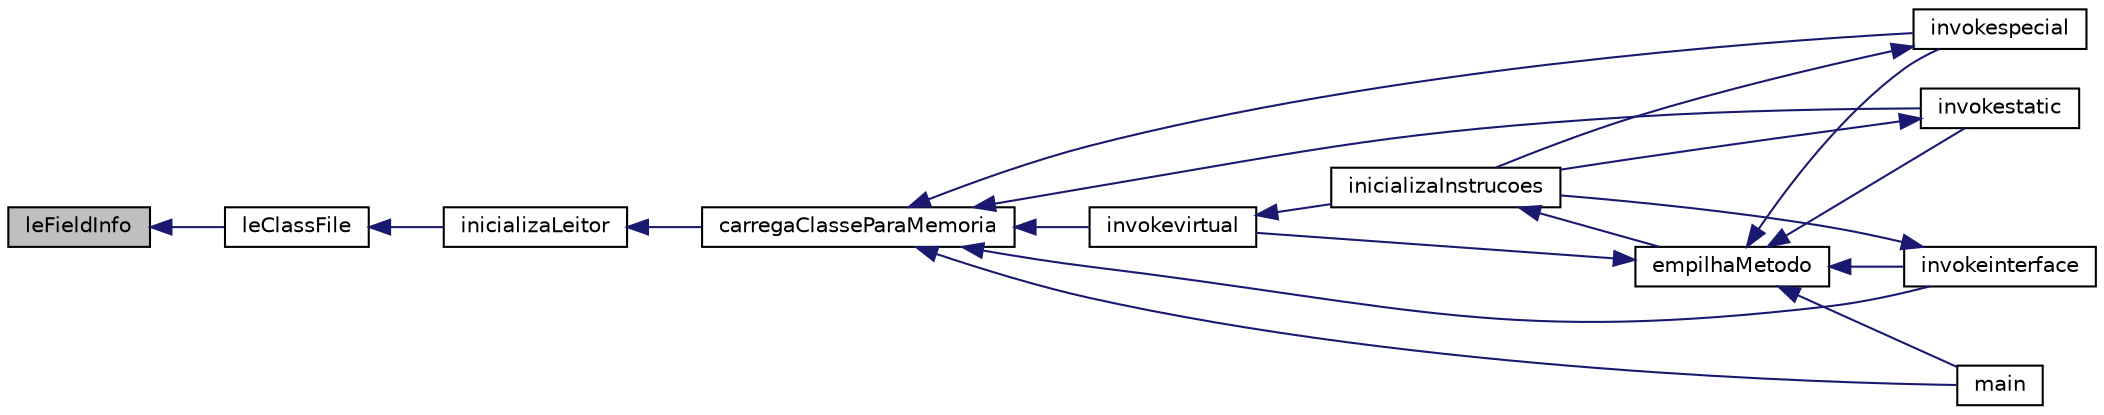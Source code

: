 digraph "leFieldInfo"
{
 // INTERACTIVE_SVG=YES
  edge [fontname="Helvetica",fontsize="10",labelfontname="Helvetica",labelfontsize="10"];
  node [fontname="Helvetica",fontsize="10",shape=record];
  rankdir="LR";
  Node177 [label="leFieldInfo",height=0.2,width=0.4,color="black", fillcolor="grey75", style="filled", fontcolor="black"];
  Node177 -> Node178 [dir="back",color="midnightblue",fontsize="10",style="solid"];
  Node178 [label="leClassFile",height=0.2,width=0.4,color="black", fillcolor="white", style="filled",URL="$leitor_8h.html#a6c4f68e13e23b5765be0187a0cd1e1bf"];
  Node178 -> Node179 [dir="back",color="midnightblue",fontsize="10",style="solid"];
  Node179 [label="inicializaLeitor",height=0.2,width=0.4,color="black", fillcolor="white", style="filled",URL="$leitor_8h.html#a658f67ed6a3ca72248e7cc0eaba67ba5"];
  Node179 -> Node180 [dir="back",color="midnightblue",fontsize="10",style="solid"];
  Node180 [label="carregaClasseParaMemoria",height=0.2,width=0.4,color="black", fillcolor="white", style="filled",URL="$carregador_8h.html#a6be3551b88a5154690e9e147217ca181"];
  Node180 -> Node181 [dir="back",color="midnightblue",fontsize="10",style="solid"];
  Node181 [label="invokevirtual",height=0.2,width=0.4,color="black", fillcolor="white", style="filled",URL="$instrucao_8h.html#a78801a57dd7317b58754d741e22607a7"];
  Node181 -> Node182 [dir="back",color="midnightblue",fontsize="10",style="solid"];
  Node182 [label="inicializaInstrucoes",height=0.2,width=0.4,color="black", fillcolor="white", style="filled",URL="$instrucao_8h.html#a308f4b87fb42ab5a62790c0127003ebe"];
  Node182 -> Node183 [dir="back",color="midnightblue",fontsize="10",style="solid"];
  Node183 [label="empilhaMetodo",height=0.2,width=0.4,color="black", fillcolor="white", style="filled",URL="$metodo_8h.html#a68acc5b3f2238f62b7d0ee50964183c1"];
  Node183 -> Node181 [dir="back",color="midnightblue",fontsize="10",style="solid"];
  Node183 -> Node184 [dir="back",color="midnightblue",fontsize="10",style="solid"];
  Node184 [label="invokespecial",height=0.2,width=0.4,color="black", fillcolor="white", style="filled",URL="$instrucao_8h.html#aea396d65920fd2046b81c2b5742f8fc2"];
  Node184 -> Node182 [dir="back",color="midnightblue",fontsize="10",style="solid"];
  Node183 -> Node185 [dir="back",color="midnightblue",fontsize="10",style="solid"];
  Node185 [label="invokestatic",height=0.2,width=0.4,color="black", fillcolor="white", style="filled",URL="$instrucao_8h.html#a99b74fdcaa5d59615718fc49f4cb1bf2"];
  Node185 -> Node182 [dir="back",color="midnightblue",fontsize="10",style="solid"];
  Node183 -> Node186 [dir="back",color="midnightblue",fontsize="10",style="solid"];
  Node186 [label="invokeinterface",height=0.2,width=0.4,color="black", fillcolor="white", style="filled",URL="$instrucao_8h.html#a04465c61aa4c123ce79dc562244e7af8"];
  Node186 -> Node182 [dir="back",color="midnightblue",fontsize="10",style="solid"];
  Node183 -> Node187 [dir="back",color="midnightblue",fontsize="10",style="solid"];
  Node187 [label="main",height=0.2,width=0.4,color="black", fillcolor="white", style="filled",URL="$main_8c.html#a0ddf1224851353fc92bfbff6f499fa97"];
  Node180 -> Node184 [dir="back",color="midnightblue",fontsize="10",style="solid"];
  Node180 -> Node185 [dir="back",color="midnightblue",fontsize="10",style="solid"];
  Node180 -> Node186 [dir="back",color="midnightblue",fontsize="10",style="solid"];
  Node180 -> Node187 [dir="back",color="midnightblue",fontsize="10",style="solid"];
}
